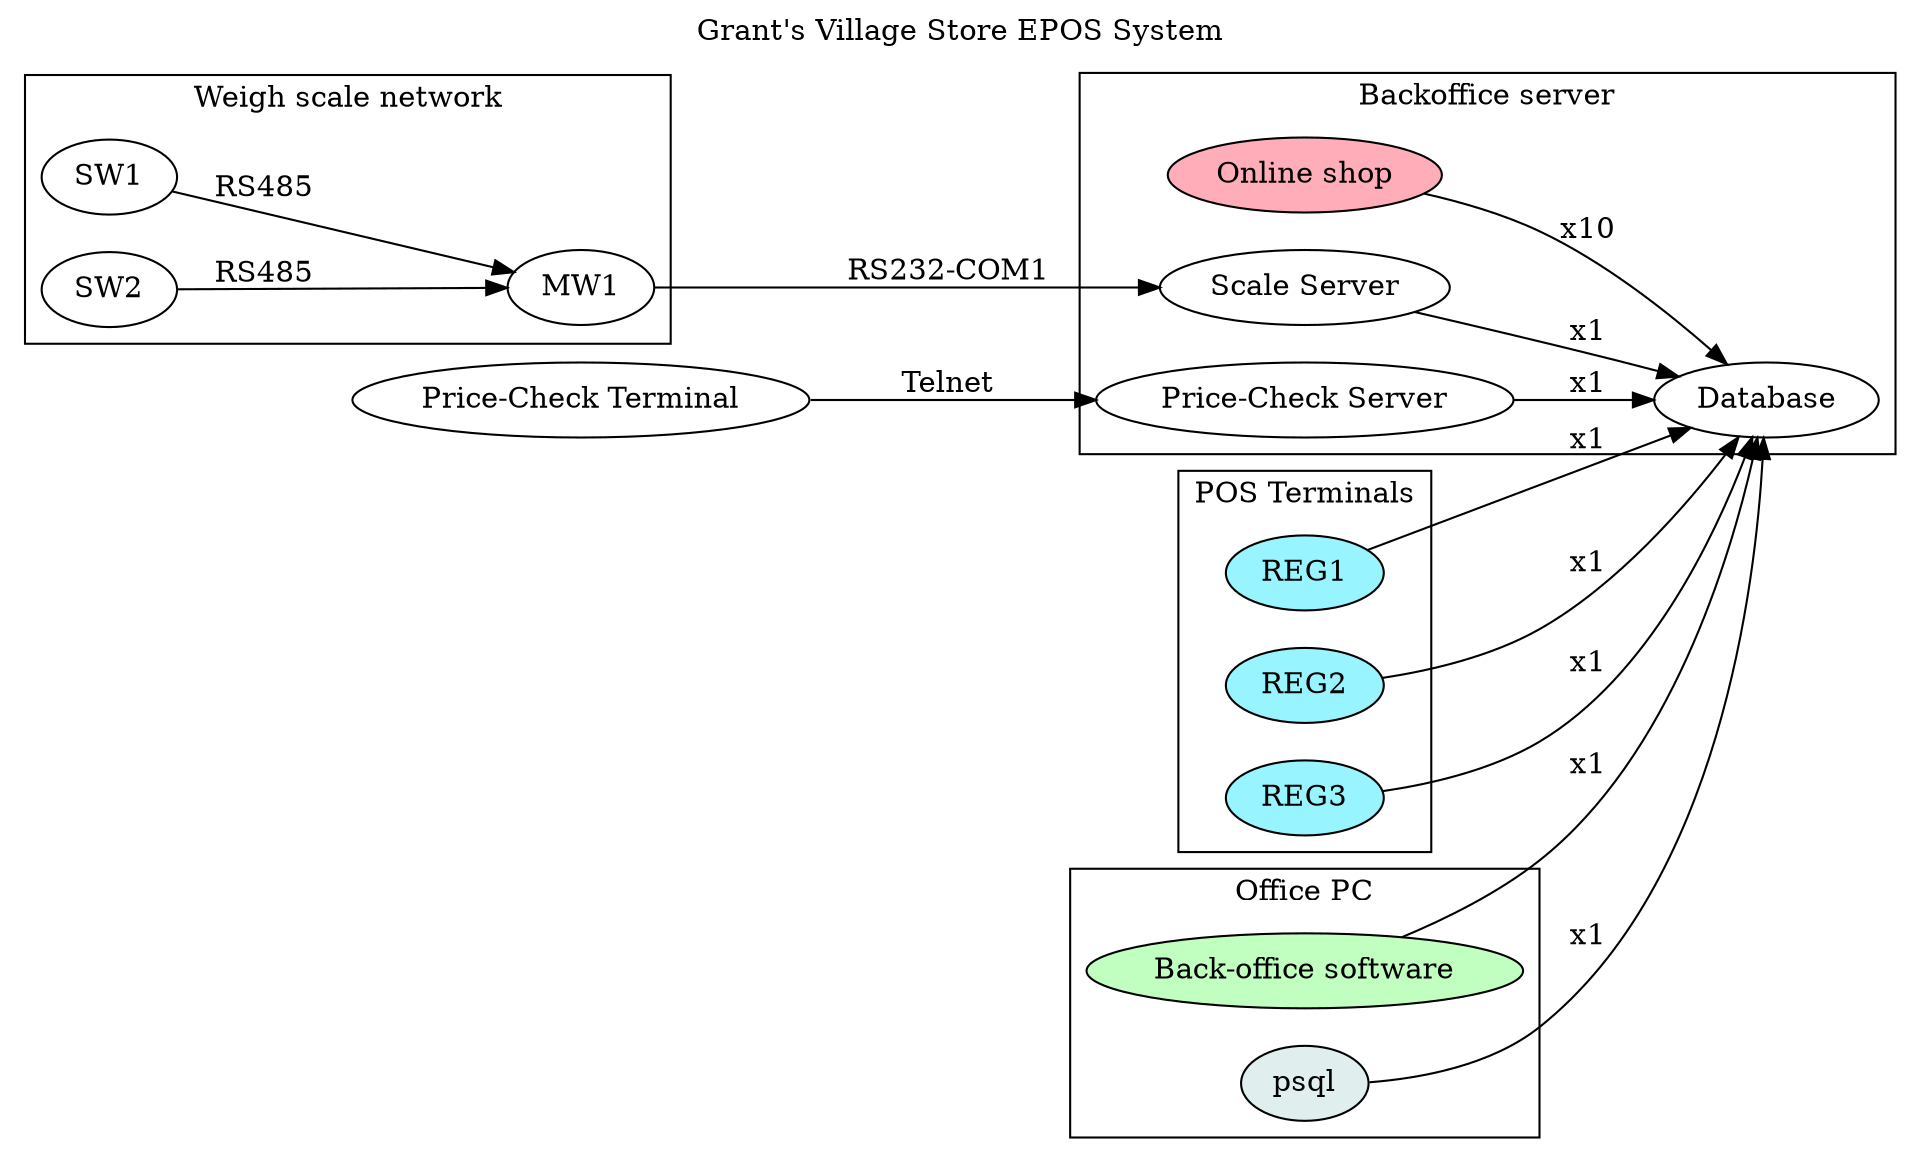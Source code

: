 digraph G {
	labelloc=t;
	label = "Grant's Village Store EPOS System"; 
	rankdir=LR;

	edge [ label ="x1"];

	subgraph cluster_Backoffice {
		 label="Backoffice server";
		 DB [ label = "Database" ];
		 WSI [ label = "Online shop" , style=filled, fillcolor=lightpink1];
		 WSI -> DB [label ="x10"]
		 WSBO [ label = "Scale Server" ];
		 PCS [ label="Price-Check Server" ];
	}


	subgraph cluster_POS {
		 label="POS Terminals";
		 node [ style=filled, fillcolor=cadetblue1];
		 REG1;
		 REG2;
		 REG3;
		 }

	REG1 -> DB;
	REG2 -> DB;
	REG3 -> DB;
	PCS -> DB;
	WSBO -> DB;
	subgraph cluster_WS {
		label="Weigh scale network";
		MW1;
		SW1;
		SW2;
	}
	
	MW1 -> WSBO [label="RS232-COM1"];
	SW1 -> MW1 [label="RS485"];
	SW2 -> MW1 [label="RS485"];

	PCT1 [ label="Price-Check Terminal" ];
	PCT1->PCS [label="Telnet"];
	
	subgraph cluster_workstation {
		 label="Office PC";
		 BOSS [ label = "Back-office software", style=filled, fillcolor=darkseagreen1 ];
		 BOSS -> DB;
		 psql [ style=filled, fillcolor=azure2];
		 psql -> DB;
	}

}
